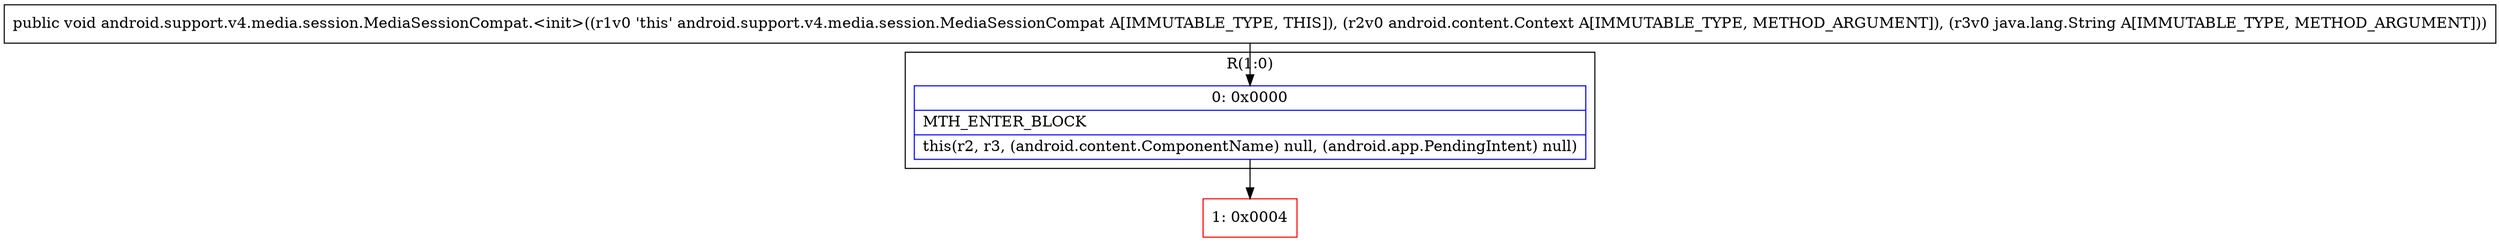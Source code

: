 digraph "CFG forandroid.support.v4.media.session.MediaSessionCompat.\<init\>(Landroid\/content\/Context;Ljava\/lang\/String;)V" {
subgraph cluster_Region_1667437729 {
label = "R(1:0)";
node [shape=record,color=blue];
Node_0 [shape=record,label="{0\:\ 0x0000|MTH_ENTER_BLOCK\l|this(r2, r3, (android.content.ComponentName) null, (android.app.PendingIntent) null)\l}"];
}
Node_1 [shape=record,color=red,label="{1\:\ 0x0004}"];
MethodNode[shape=record,label="{public void android.support.v4.media.session.MediaSessionCompat.\<init\>((r1v0 'this' android.support.v4.media.session.MediaSessionCompat A[IMMUTABLE_TYPE, THIS]), (r2v0 android.content.Context A[IMMUTABLE_TYPE, METHOD_ARGUMENT]), (r3v0 java.lang.String A[IMMUTABLE_TYPE, METHOD_ARGUMENT])) }"];
MethodNode -> Node_0;
Node_0 -> Node_1;
}

